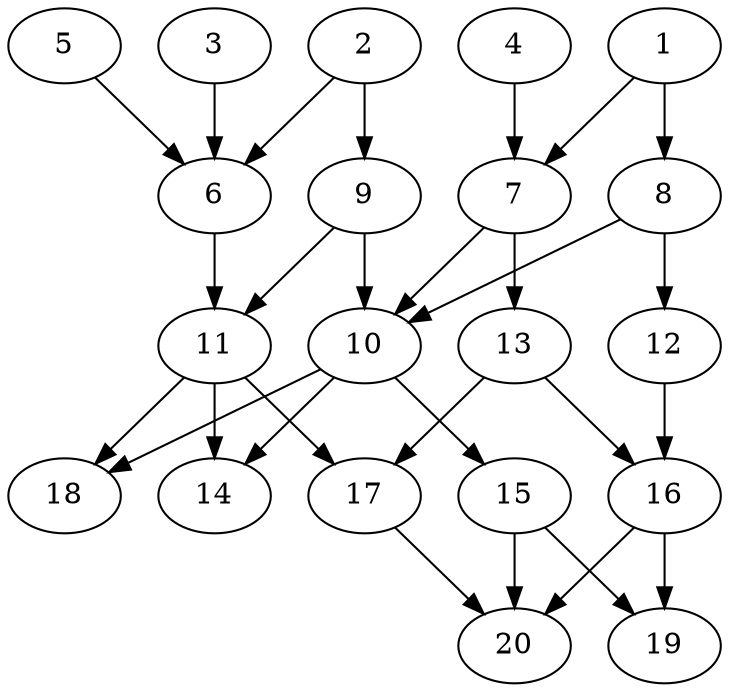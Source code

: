 // DAG (tier=2-normal, mode=data, n=20, ccr=0.411, fat=0.682, density=0.554, regular=0.555, jump=0.154, mindata=2097152, maxdata=16777216)
// DAG automatically generated by daggen at Sun Aug 24 16:33:34 2025
// /home/ermia/Project/Environments/daggen/bin/daggen --dot --ccr 0.411 --fat 0.682 --regular 0.555 --density 0.554 --jump 0.154 --mindata 2097152 --maxdata 16777216 -n 20 
digraph G {
  1 [size="246969607150309998592", alpha="0.09", expect_size="123484803575154999296"]
  1 -> 7 [size ="314909426450432"]
  1 -> 8 [size ="314909426450432"]
  2 [size="91902858876086648832", alpha="0.14", expect_size="45951429438043324416"]
  2 -> 6 [size ="162920600174592"]
  2 -> 9 [size ="162920600174592"]
  3 [size="2744677431739896823808", alpha="0.19", expect_size="1372338715869948411904"]
  3 -> 6 [size ="1568258058616832"]
  4 [size="1407407679423176", alpha="0.17", expect_size="703703839711588"]
  4 -> 7 [size ="79991618404352"]
  5 [size="2726650709347892461568", alpha="0.17", expect_size="1363325354673946230784"]
  5 -> 6 [size ="1561383762132992"]
  6 [size="235600920648098048", alpha="0.07", expect_size="117800460324049024"]
  6 -> 11 [size ="227876066557952"]
  7 [size="13528588314581922", alpha="0.17", expect_size="6764294157290961"]
  7 -> 10 [size ="1212191109808128"]
  7 -> 13 [size ="1212191109808128"]
  8 [size="146321860814190936064", alpha="0.10", expect_size="73160930407095468032"]
  8 -> 10 [size ="222141379248128"]
  8 -> 12 [size ="222141379248128"]
  9 [size="1276190795656669696", alpha="0.12", expect_size="638095397828334848"]
  9 -> 10 [size ="538348322029568"]
  9 -> 11 [size ="538348322029568"]
  10 [size="2082814022361189888", alpha="0.10", expect_size="1041407011180594944"]
  10 -> 14 [size ="1217642555768832"]
  10 -> 15 [size ="1217642555768832"]
  10 -> 18 [size ="1217642555768832"]
  11 [size="5547494118572196864", alpha="0.01", expect_size="2773747059286098432"]
  11 -> 14 [size ="2137027424288768"]
  11 -> 17 [size ="2137027424288768"]
  11 -> 18 [size ="2137027424288768"]
  12 [size="94304705641422096", alpha="0.16", expect_size="47152352820711048"]
  12 -> 16 [size ="2234789629263872"]
  13 [size="269847503242921216", alpha="0.07", expect_size="134923751621460608"]
  13 -> 16 [size ="108173457358848"]
  13 -> 17 [size ="108173457358848"]
  14 [size="303569255988232192", alpha="0.17", expect_size="151784627994116096"]
  15 [size="1652099977112710144", alpha="0.19", expect_size="826049988556355072"]
  15 -> 19 [size ="1386226070323200"]
  15 -> 20 [size ="1386226070323200"]
  16 [size="232740930211526213632", alpha="0.14", expect_size="116370465105763106816"]
  16 -> 19 [size ="302694942113792"]
  16 -> 20 [size ="302694942113792"]
  17 [size="122421140812648677376", alpha="0.18", expect_size="61210570406324338688"]
  17 -> 20 [size ="197239670571008"]
  18 [size="3662523515846941696", alpha="0.18", expect_size="1831261757923470848"]
  19 [size="387234301907585466368", alpha="0.07", expect_size="193617150953792733184"]
  20 [size="677969057927854555136", alpha="0.11", expect_size="338984528963927277568"]
}